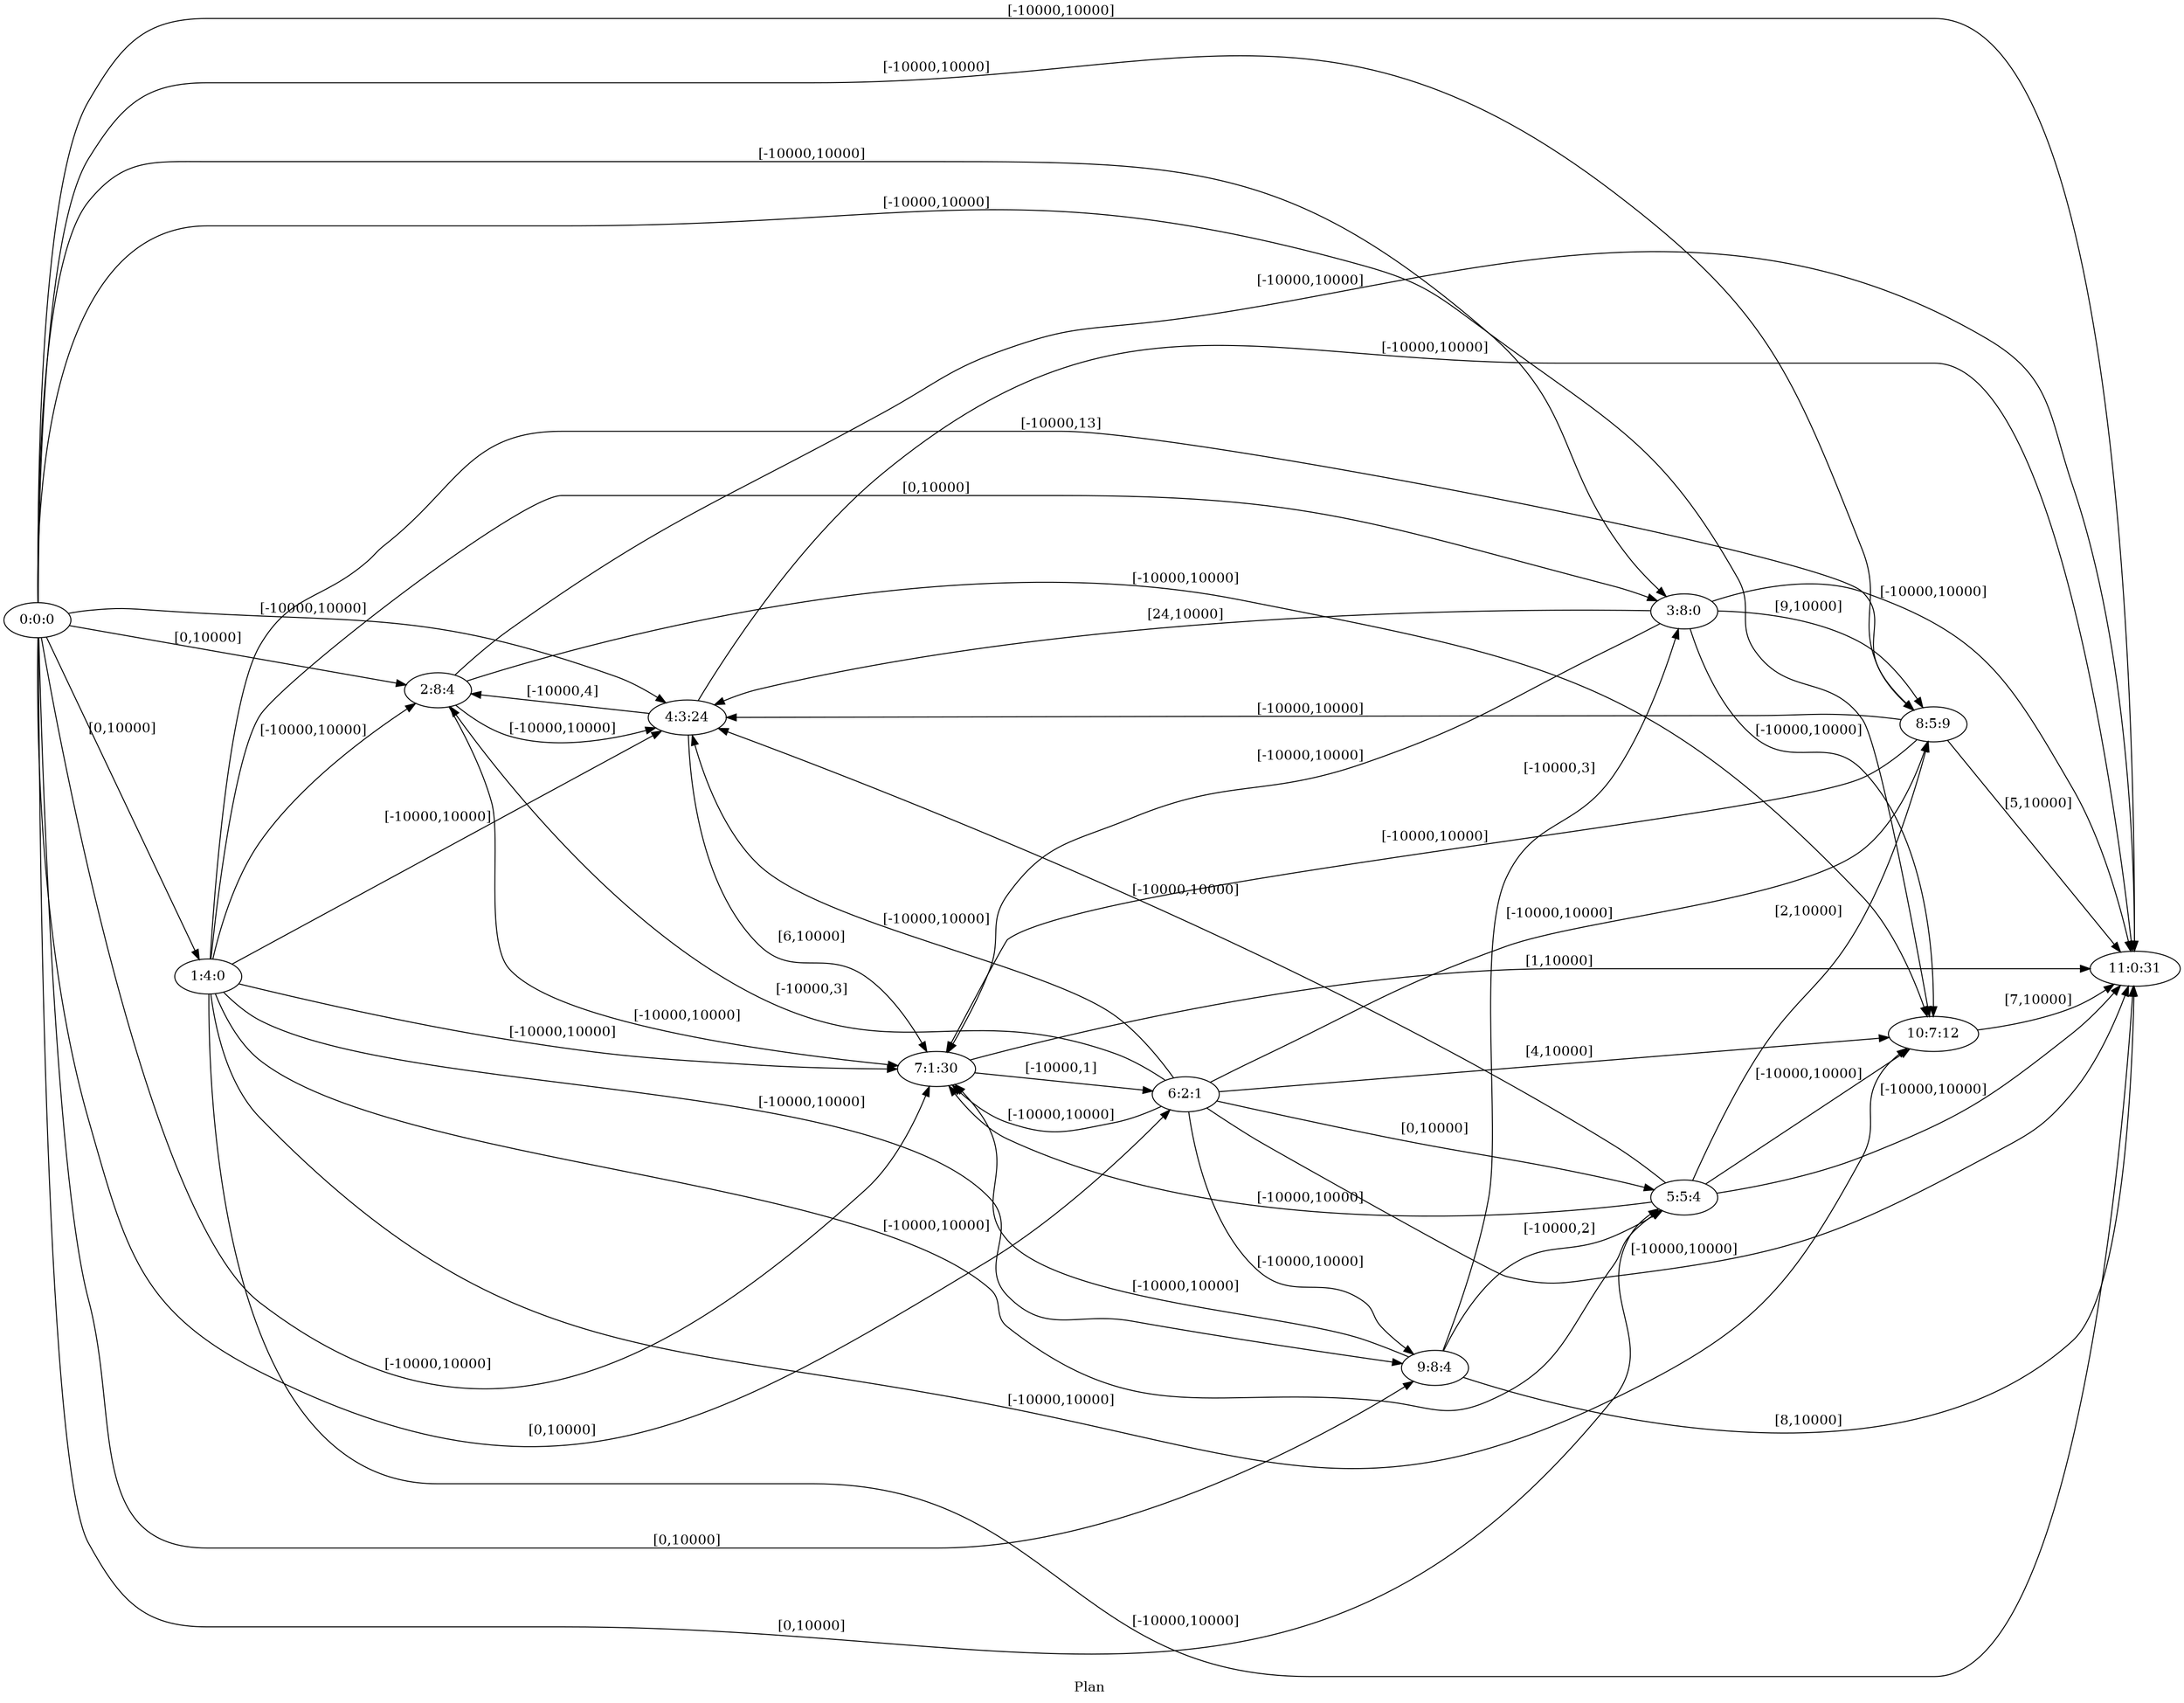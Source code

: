 digraph G {
 rankdir = LR;
 nodesep = .45; 
 size = 30;
label="Plan ";
 fldt = 0.678581;
"0:0:0"->"1:4:0"[ label = "[0,10000]"];
"0:0:0"->"2:8:4"[ label = "[0,10000]"];
"0:0:0"->"3:8:0"[ label = "[-10000,10000]"];
"0:0:0"->"4:3:24"[ label = "[-10000,10000]"];
"0:0:0"->"5:5:4"[ label = "[0,10000]"];
"0:0:0"->"6:2:1"[ label = "[0,10000]"];
"0:0:0"->"7:1:30"[ label = "[-10000,10000]"];
"0:0:0"->"8:5:9"[ label = "[-10000,10000]"];
"0:0:0"->"9:8:4"[ label = "[0,10000]"];
"0:0:0"->"10:7:12"[ label = "[-10000,10000]"];
"0:0:0"->"11:0:31"[ label = "[-10000,10000]"];
"1:4:0"->"2:8:4"[ label = "[-10000,10000]"];
"1:4:0"->"3:8:0"[ label = "[0,10000]"];
"1:4:0"->"4:3:24"[ label = "[-10000,10000]"];
"1:4:0"->"5:5:4"[ label = "[-10000,10000]"];
"1:4:0"->"7:1:30"[ label = "[-10000,10000]"];
"1:4:0"->"8:5:9"[ label = "[-10000,13]"];
"1:4:0"->"9:8:4"[ label = "[-10000,10000]"];
"1:4:0"->"10:7:12"[ label = "[-10000,10000]"];
"1:4:0"->"11:0:31"[ label = "[-10000,10000]"];
"2:8:4"->"4:3:24"[ label = "[-10000,10000]"];
"2:8:4"->"7:1:30"[ label = "[-10000,10000]"];
"2:8:4"->"10:7:12"[ label = "[-10000,10000]"];
"2:8:4"->"11:0:31"[ label = "[-10000,10000]"];
"3:8:0"->"4:3:24"[ label = "[24,10000]"];
"3:8:0"->"7:1:30"[ label = "[-10000,10000]"];
"3:8:0"->"8:5:9"[ label = "[9,10000]"];
"3:8:0"->"10:7:12"[ label = "[-10000,10000]"];
"3:8:0"->"11:0:31"[ label = "[-10000,10000]"];
"4:3:24"->"2:8:4"[ label = "[-10000,4]"];
"4:3:24"->"7:1:30"[ label = "[6,10000]"];
"4:3:24"->"11:0:31"[ label = "[-10000,10000]"];
"5:5:4"->"4:3:24"[ label = "[-10000,10000]"];
"5:5:4"->"7:1:30"[ label = "[-10000,10000]"];
"5:5:4"->"8:5:9"[ label = "[2,10000]"];
"5:5:4"->"10:7:12"[ label = "[-10000,10000]"];
"5:5:4"->"11:0:31"[ label = "[-10000,10000]"];
"6:2:1"->"2:8:4"[ label = "[-10000,3]"];
"6:2:1"->"4:3:24"[ label = "[-10000,10000]"];
"6:2:1"->"5:5:4"[ label = "[0,10000]"];
"6:2:1"->"7:1:30"[ label = "[-10000,10000]"];
"6:2:1"->"8:5:9"[ label = "[-10000,10000]"];
"6:2:1"->"9:8:4"[ label = "[-10000,10000]"];
"6:2:1"->"10:7:12"[ label = "[4,10000]"];
"6:2:1"->"11:0:31"[ label = "[-10000,10000]"];
"7:1:30"->"6:2:1"[ label = "[-10000,1]"];
"7:1:30"->"11:0:31"[ label = "[1,10000]"];
"8:5:9"->"4:3:24"[ label = "[-10000,10000]"];
"8:5:9"->"7:1:30"[ label = "[-10000,10000]"];
"8:5:9"->"11:0:31"[ label = "[5,10000]"];
"9:8:4"->"3:8:0"[ label = "[-10000,3]"];
"9:8:4"->"5:5:4"[ label = "[-10000,2]"];
"9:8:4"->"7:1:30"[ label = "[-10000,10000]"];
"9:8:4"->"11:0:31"[ label = "[8,10000]"];
"10:7:12"->"11:0:31"[ label = "[7,10000]"];
}
